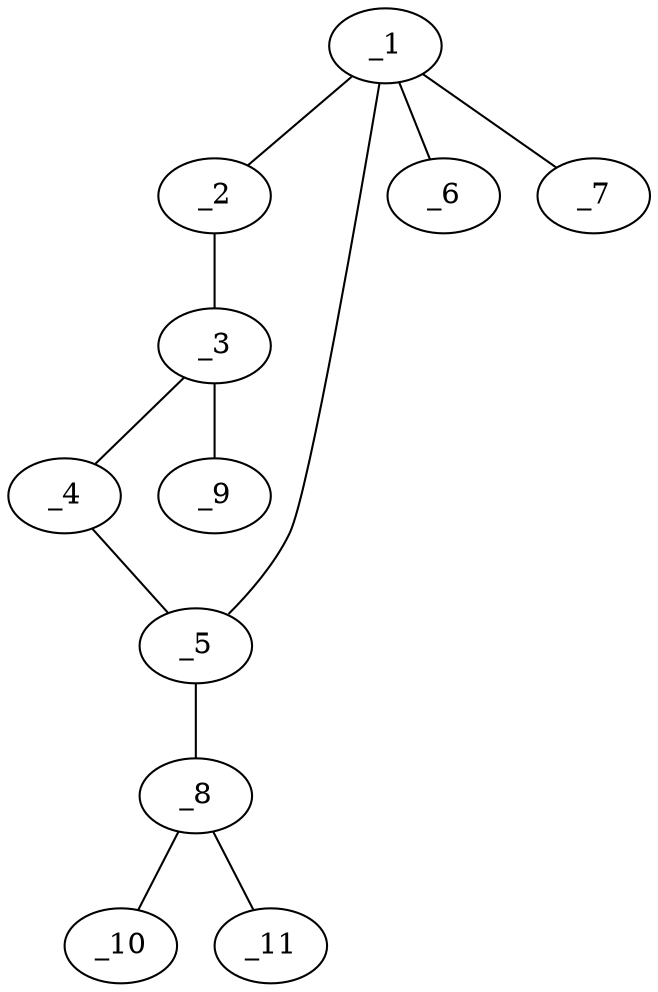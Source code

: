 graph molid655264 {
	_1	 [charge=1,
		chem=4,
		symbol="N  ",
		x="4.5032",
		y="0.7694"];
	_2	 [charge=0,
		chem=1,
		symbol="C  ",
		x="5.3122",
		y="0.1816"];
	_1 -- _2	 [valence=1];
	_5	 [charge=0,
		chem=1,
		symbol="C  ",
		x="3.6942",
		y="0.1816"];
	_1 -- _5	 [valence=1];
	_6	 [charge=0,
		chem=1,
		symbol="C  ",
		x="3.9154",
		y="1.5784"];
	_1 -- _6	 [valence=1];
	_7	 [charge=0,
		chem=1,
		symbol="C  ",
		x="5.091",
		y="1.5784"];
	_1 -- _7	 [valence=1];
	_3	 [charge=0,
		chem=1,
		symbol="C  ",
		x="5.0032",
		y="-0.7694"];
	_2 -- _3	 [valence=1];
	_4	 [charge=0,
		chem=1,
		symbol="C  ",
		x="4.0032",
		y="-0.7694"];
	_3 -- _4	 [valence=1];
	_9	 [charge=0,
		chem=2,
		symbol="O  ",
		x="5.591",
		y="-1.5784"];
	_3 -- _9	 [valence=1];
	_4 -- _5	 [valence=1];
	_8	 [charge=0,
		chem=1,
		symbol="C  ",
		x="2.7431",
		y="0.4907"];
	_5 -- _8	 [valence=1];
	_10	 [charge=0,
		chem=2,
		symbol="O  ",
		x=2,
		y="-0.1785"];
	_8 -- _10	 [valence=2];
	_11	 [charge="-1",
		chem=2,
		symbol="O  ",
		x="2.5352",
		y="1.4688"];
	_8 -- _11	 [valence=1];
}
